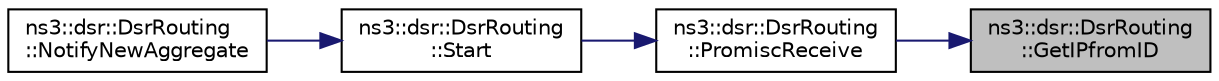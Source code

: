 digraph "ns3::dsr::DsrRouting::GetIPfromID"
{
 // LATEX_PDF_SIZE
  edge [fontname="Helvetica",fontsize="10",labelfontname="Helvetica",labelfontsize="10"];
  node [fontname="Helvetica",fontsize="10",shape=record];
  rankdir="RL";
  Node1 [label="ns3::dsr::DsrRouting\l::GetIPfromID",height=0.2,width=0.4,color="black", fillcolor="grey75", style="filled", fontcolor="black",tooltip="Get the ip address from id."];
  Node1 -> Node2 [dir="back",color="midnightblue",fontsize="10",style="solid",fontname="Helvetica"];
  Node2 [label="ns3::dsr::DsrRouting\l::PromiscReceive",height=0.2,width=0.4,color="black", fillcolor="white", style="filled",URL="$classns3_1_1dsr_1_1_dsr_routing.html#a95d4ab6177fb07d4791a2ed82cd4a2bb",tooltip="Promiscuous receive data packets destined to some other node."];
  Node2 -> Node3 [dir="back",color="midnightblue",fontsize="10",style="solid",fontname="Helvetica"];
  Node3 [label="ns3::dsr::DsrRouting\l::Start",height=0.2,width=0.4,color="black", fillcolor="white", style="filled",URL="$classns3_1_1dsr_1_1_dsr_routing.html#aa97c9bcf61e5623297563965740a8559",tooltip=" "];
  Node3 -> Node4 [dir="back",color="midnightblue",fontsize="10",style="solid",fontname="Helvetica"];
  Node4 [label="ns3::dsr::DsrRouting\l::NotifyNewAggregate",height=0.2,width=0.4,color="black", fillcolor="white", style="filled",URL="$classns3_1_1dsr_1_1_dsr_routing.html#a7742bf3036dba9f9b24906b959be728e",tooltip="Notify all Objects aggregated to this one of a new Object being aggregated."];
}
